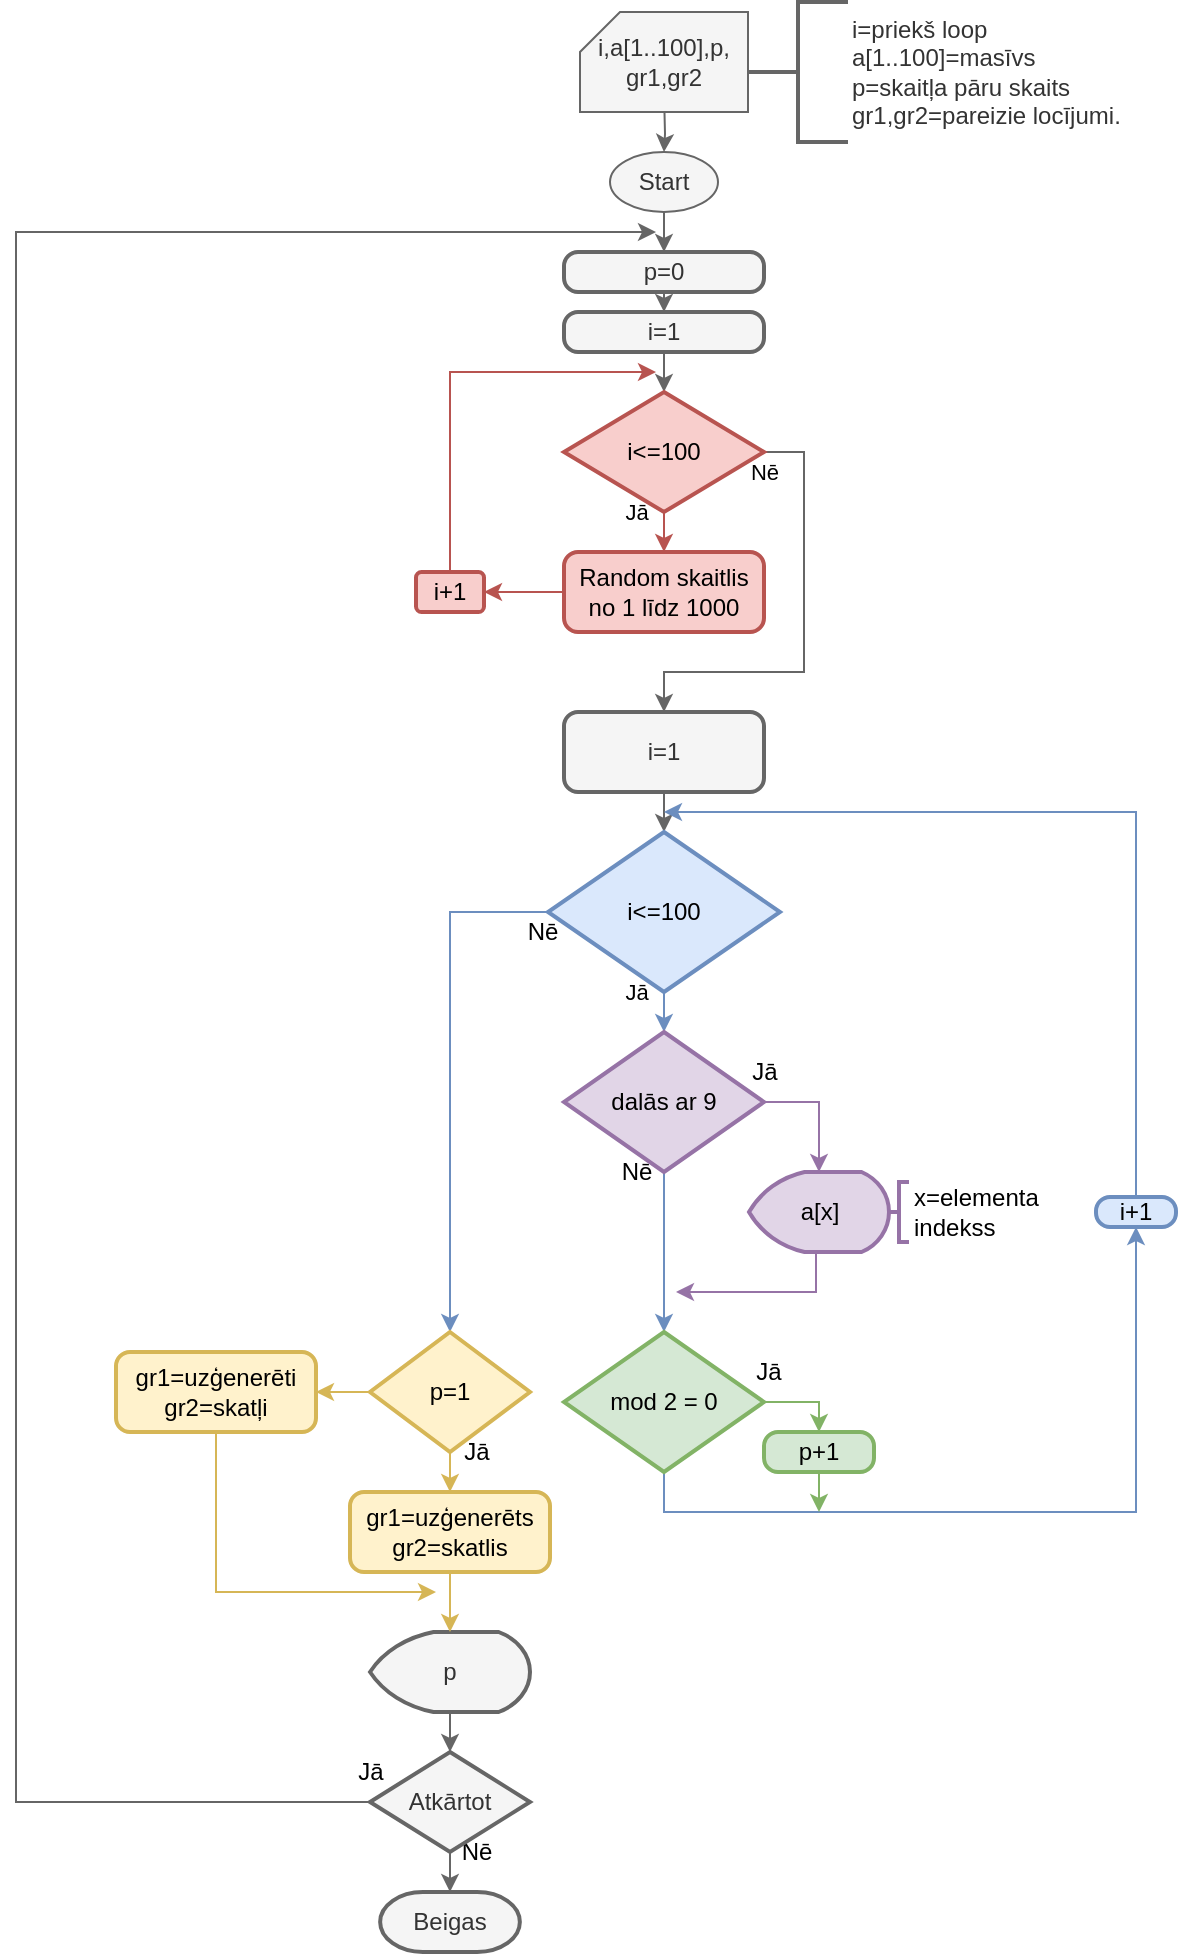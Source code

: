 <mxfile version="15.7.3" type="device"><diagram id="Ixmnte8vQeDEzmPljLi_" name="Page-1"><mxGraphModel dx="1422" dy="865" grid="1" gridSize="10" guides="1" tooltips="1" connect="1" arrows="1" fold="1" page="1" pageScale="1" pageWidth="827" pageHeight="1169" math="0" shadow="0"><root><mxCell id="0"/><mxCell id="1" parent="0"/><mxCell id="E4Lg85c6pT0a49H3SR8K-4" value="" style="edgeStyle=orthogonalEdgeStyle;rounded=0;orthogonalLoop=1;jettySize=auto;html=1;fillColor=#f5f5f5;strokeColor=#666666;" parent="1" target="E4Lg85c6pT0a49H3SR8K-3" edge="1"><mxGeometry relative="1" as="geometry"><mxPoint x="414" y="60" as="sourcePoint"/></mxGeometry></mxCell><mxCell id="E4Lg85c6pT0a49H3SR8K-1" value="i,a[1..100],p,&lt;br&gt;gr1,gr2" style="verticalLabelPosition=middle;verticalAlign=middle;html=1;shape=card;whiteSpace=wrap;size=20;arcSize=12;labelPosition=center;align=center;fillColor=#f5f5f5;fontColor=#333333;strokeColor=#666666;" parent="1" vertex="1"><mxGeometry x="372" y="20" width="84" height="50" as="geometry"/></mxCell><mxCell id="E4Lg85c6pT0a49H3SR8K-2" value="i=priekš loop&lt;br&gt;a[1..100]=masīvs&lt;br&gt;p=skaitļa pāru skaits&lt;br&gt;gr1,gr2=pareizie locījumi." style="strokeWidth=2;html=1;shape=mxgraph.flowchart.annotation_2;align=left;labelPosition=right;pointerEvents=1;fillColor=#f5f5f5;fontColor=#333333;strokeColor=#666666;" parent="1" vertex="1"><mxGeometry x="456" y="15" width="50" height="70" as="geometry"/></mxCell><mxCell id="E4Lg85c6pT0a49H3SR8K-9" style="edgeStyle=orthogonalEdgeStyle;rounded=0;orthogonalLoop=1;jettySize=auto;html=1;exitX=0.5;exitY=1;exitDx=0;exitDy=0;entryX=0.5;entryY=0;entryDx=0;entryDy=0;fillColor=#f5f5f5;strokeColor=#666666;" parent="1" source="E4Lg85c6pT0a49H3SR8K-3" target="E4Lg85c6pT0a49H3SR8K-7" edge="1"><mxGeometry relative="1" as="geometry"/></mxCell><mxCell id="E4Lg85c6pT0a49H3SR8K-3" value="Start" style="ellipse;whiteSpace=wrap;html=1;arcSize=12;fillColor=#f5f5f5;fontColor=#333333;strokeColor=#666666;" parent="1" vertex="1"><mxGeometry x="387" y="90" width="54" height="30" as="geometry"/></mxCell><mxCell id="E4Lg85c6pT0a49H3SR8K-10" style="edgeStyle=orthogonalEdgeStyle;rounded=0;orthogonalLoop=1;jettySize=auto;html=1;exitX=0.5;exitY=1;exitDx=0;exitDy=0;entryX=0.5;entryY=0;entryDx=0;entryDy=0;fillColor=#f5f5f5;strokeColor=#666666;" parent="1" source="E4Lg85c6pT0a49H3SR8K-7" target="E4Lg85c6pT0a49H3SR8K-8" edge="1"><mxGeometry relative="1" as="geometry"/></mxCell><mxCell id="E4Lg85c6pT0a49H3SR8K-7" value="p=0" style="rounded=1;whiteSpace=wrap;html=1;absoluteArcSize=1;arcSize=14;strokeWidth=2;fillColor=#f5f5f5;fontColor=#333333;strokeColor=#666666;" parent="1" vertex="1"><mxGeometry x="364" y="140" width="100" height="20" as="geometry"/></mxCell><mxCell id="E4Lg85c6pT0a49H3SR8K-13" style="edgeStyle=orthogonalEdgeStyle;rounded=0;orthogonalLoop=1;jettySize=auto;html=1;exitX=0.5;exitY=1;exitDx=0;exitDy=0;entryX=0.5;entryY=0;entryDx=0;entryDy=0;entryPerimeter=0;fillColor=#f5f5f5;strokeColor=#666666;" parent="1" source="E4Lg85c6pT0a49H3SR8K-8" target="E4Lg85c6pT0a49H3SR8K-12" edge="1"><mxGeometry relative="1" as="geometry"/></mxCell><mxCell id="E4Lg85c6pT0a49H3SR8K-8" value="i=1" style="rounded=1;whiteSpace=wrap;html=1;absoluteArcSize=1;arcSize=14;strokeWidth=2;fillColor=#f5f5f5;fontColor=#333333;strokeColor=#666666;" parent="1" vertex="1"><mxGeometry x="364" y="170" width="100" height="20" as="geometry"/></mxCell><mxCell id="E4Lg85c6pT0a49H3SR8K-16" value="Jā" style="edgeStyle=orthogonalEdgeStyle;rounded=0;orthogonalLoop=1;jettySize=auto;html=1;exitX=0.5;exitY=1;exitDx=0;exitDy=0;exitPerimeter=0;entryX=0.5;entryY=0;entryDx=0;entryDy=0;fillColor=#f8cecc;strokeColor=#b85450;" parent="1" source="E4Lg85c6pT0a49H3SR8K-12" target="E4Lg85c6pT0a49H3SR8K-15" edge="1"><mxGeometry x="-1" y="-14" relative="1" as="geometry"><mxPoint as="offset"/></mxGeometry></mxCell><mxCell id="TVAcGJ9Fu3a8WErjicZZ-6" value="Nē" style="edgeStyle=orthogonalEdgeStyle;rounded=0;orthogonalLoop=1;jettySize=auto;html=1;exitX=1;exitY=0.5;exitDx=0;exitDy=0;exitPerimeter=0;entryX=0.5;entryY=0;entryDx=0;entryDy=0;fillColor=#f5f5f5;strokeColor=#666666;" edge="1" parent="1" source="E4Lg85c6pT0a49H3SR8K-12" target="TVAcGJ9Fu3a8WErjicZZ-5"><mxGeometry x="-1" y="-10" relative="1" as="geometry"><Array as="points"><mxPoint x="484" y="240"/><mxPoint x="484" y="350"/><mxPoint x="414" y="350"/></Array><mxPoint as="offset"/></mxGeometry></mxCell><mxCell id="E4Lg85c6pT0a49H3SR8K-12" value="i&amp;lt;=100" style="strokeWidth=2;html=1;shape=mxgraph.flowchart.decision;whiteSpace=wrap;fillColor=#f8cecc;strokeColor=#b85450;" parent="1" vertex="1"><mxGeometry x="364" y="210" width="100" height="60" as="geometry"/></mxCell><mxCell id="TVAcGJ9Fu3a8WErjicZZ-2" value="" style="edgeStyle=orthogonalEdgeStyle;rounded=0;orthogonalLoop=1;jettySize=auto;html=1;fillColor=#f8cecc;strokeColor=#b85450;" edge="1" parent="1" source="E4Lg85c6pT0a49H3SR8K-15" target="TVAcGJ9Fu3a8WErjicZZ-1"><mxGeometry relative="1" as="geometry"/></mxCell><mxCell id="E4Lg85c6pT0a49H3SR8K-15" value="Random skaitlis no 1 līdz 1000" style="rounded=1;whiteSpace=wrap;html=1;absoluteArcSize=1;arcSize=14;strokeWidth=2;fillColor=#f8cecc;strokeColor=#b85450;" parent="1" vertex="1"><mxGeometry x="364" y="290" width="100" height="40" as="geometry"/></mxCell><mxCell id="TVAcGJ9Fu3a8WErjicZZ-3" style="edgeStyle=orthogonalEdgeStyle;rounded=0;orthogonalLoop=1;jettySize=auto;html=1;exitX=0.5;exitY=0;exitDx=0;exitDy=0;fillColor=#f8cecc;strokeColor=#b85450;" edge="1" parent="1" source="TVAcGJ9Fu3a8WErjicZZ-1"><mxGeometry relative="1" as="geometry"><mxPoint x="410" y="200" as="targetPoint"/><Array as="points"><mxPoint x="307" y="200"/></Array></mxGeometry></mxCell><mxCell id="TVAcGJ9Fu3a8WErjicZZ-1" value="i+1" style="whiteSpace=wrap;html=1;rounded=1;strokeWidth=2;arcSize=14;fillColor=#f8cecc;strokeColor=#b85450;" vertex="1" parent="1"><mxGeometry x="290" y="300" width="34" height="20" as="geometry"/></mxCell><mxCell id="TVAcGJ9Fu3a8WErjicZZ-8" style="edgeStyle=orthogonalEdgeStyle;rounded=0;orthogonalLoop=1;jettySize=auto;html=1;exitX=0.5;exitY=1;exitDx=0;exitDy=0;entryX=0.5;entryY=0;entryDx=0;entryDy=0;entryPerimeter=0;fillColor=#f5f5f5;strokeColor=#666666;" edge="1" parent="1" source="TVAcGJ9Fu3a8WErjicZZ-5" target="TVAcGJ9Fu3a8WErjicZZ-7"><mxGeometry relative="1" as="geometry"/></mxCell><mxCell id="TVAcGJ9Fu3a8WErjicZZ-5" value="i=1" style="rounded=1;whiteSpace=wrap;html=1;absoluteArcSize=1;arcSize=14;strokeWidth=2;fillColor=#f5f5f5;fontColor=#333333;strokeColor=#666666;" vertex="1" parent="1"><mxGeometry x="364" y="370" width="100" height="40" as="geometry"/></mxCell><mxCell id="TVAcGJ9Fu3a8WErjicZZ-10" value="Jā" style="edgeStyle=orthogonalEdgeStyle;rounded=0;orthogonalLoop=1;jettySize=auto;html=1;exitX=0.5;exitY=1;exitDx=0;exitDy=0;exitPerimeter=0;entryX=0.5;entryY=0;entryDx=0;entryDy=0;entryPerimeter=0;fillColor=#dae8fc;strokeColor=#6c8ebf;" edge="1" parent="1" source="TVAcGJ9Fu3a8WErjicZZ-7" target="TVAcGJ9Fu3a8WErjicZZ-9"><mxGeometry x="-1" y="-14" relative="1" as="geometry"><mxPoint as="offset"/></mxGeometry></mxCell><mxCell id="TVAcGJ9Fu3a8WErjicZZ-25" value="Nē" style="edgeStyle=orthogonalEdgeStyle;rounded=0;orthogonalLoop=1;jettySize=auto;html=1;exitX=0;exitY=0.5;exitDx=0;exitDy=0;exitPerimeter=0;fontSize=12;fillColor=#dae8fc;strokeColor=#6c8ebf;entryX=0.5;entryY=0;entryDx=0;entryDy=0;" edge="1" parent="1" source="TVAcGJ9Fu3a8WErjicZZ-7" target="TVAcGJ9Fu3a8WErjicZZ-36"><mxGeometry x="-0.978" y="10" relative="1" as="geometry"><mxPoint x="307" y="670" as="targetPoint"/><Array as="points"><mxPoint x="307" y="470"/></Array><mxPoint as="offset"/></mxGeometry></mxCell><mxCell id="TVAcGJ9Fu3a8WErjicZZ-7" value="&lt;font style=&quot;font-size: 12px&quot;&gt;i&amp;lt;=100&lt;/font&gt;" style="strokeWidth=2;html=1;shape=mxgraph.flowchart.decision;whiteSpace=wrap;fillColor=#dae8fc;strokeColor=#6c8ebf;" vertex="1" parent="1"><mxGeometry x="356" y="430" width="116" height="80" as="geometry"/></mxCell><mxCell id="TVAcGJ9Fu3a8WErjicZZ-14" value="Nē" style="edgeStyle=orthogonalEdgeStyle;rounded=0;orthogonalLoop=1;jettySize=auto;html=1;fontSize=12;fillColor=#dae8fc;strokeColor=#6c8ebf;" edge="1" parent="1" source="TVAcGJ9Fu3a8WErjicZZ-9" target="TVAcGJ9Fu3a8WErjicZZ-13"><mxGeometry x="-1" y="-14" relative="1" as="geometry"><mxPoint as="offset"/></mxGeometry></mxCell><mxCell id="TVAcGJ9Fu3a8WErjicZZ-21" value="Jā" style="edgeStyle=orthogonalEdgeStyle;rounded=0;orthogonalLoop=1;jettySize=auto;html=1;exitX=1;exitY=0.5;exitDx=0;exitDy=0;exitPerimeter=0;entryX=0.5;entryY=0;entryDx=0;entryDy=0;entryPerimeter=0;fontSize=12;fillColor=#e1d5e7;strokeColor=#9673a6;" edge="1" parent="1" source="TVAcGJ9Fu3a8WErjicZZ-9" target="TVAcGJ9Fu3a8WErjicZZ-16"><mxGeometry x="-1" y="15" relative="1" as="geometry"><mxPoint as="offset"/></mxGeometry></mxCell><mxCell id="TVAcGJ9Fu3a8WErjicZZ-9" value="dalās ar 9" style="strokeWidth=2;html=1;shape=mxgraph.flowchart.decision;whiteSpace=wrap;fillColor=#e1d5e7;strokeColor=#9673a6;" vertex="1" parent="1"><mxGeometry x="364" y="530" width="100" height="70" as="geometry"/></mxCell><mxCell id="TVAcGJ9Fu3a8WErjicZZ-20" value="Jā" style="edgeStyle=orthogonalEdgeStyle;rounded=0;orthogonalLoop=1;jettySize=auto;html=1;exitX=1;exitY=0.5;exitDx=0;exitDy=0;exitPerimeter=0;entryX=0.5;entryY=0;entryDx=0;entryDy=0;fontSize=12;fillColor=#d5e8d4;strokeColor=#82b366;" edge="1" parent="1" source="TVAcGJ9Fu3a8WErjicZZ-13" target="TVAcGJ9Fu3a8WErjicZZ-19"><mxGeometry x="-0.901" y="15" relative="1" as="geometry"><mxPoint as="offset"/></mxGeometry></mxCell><mxCell id="TVAcGJ9Fu3a8WErjicZZ-23" style="edgeStyle=orthogonalEdgeStyle;rounded=0;orthogonalLoop=1;jettySize=auto;html=1;fontSize=12;fillColor=#dae8fc;strokeColor=#6c8ebf;exitX=0.5;exitY=0;exitDx=0;exitDy=0;" edge="1" parent="1" source="TVAcGJ9Fu3a8WErjicZZ-27"><mxGeometry relative="1" as="geometry"><mxPoint x="414" y="420" as="targetPoint"/><mxPoint x="670" y="590" as="sourcePoint"/><Array as="points"><mxPoint x="650" y="420"/></Array></mxGeometry></mxCell><mxCell id="TVAcGJ9Fu3a8WErjicZZ-37" value="" style="edgeStyle=orthogonalEdgeStyle;rounded=0;orthogonalLoop=1;jettySize=auto;html=1;fontSize=12;fillColor=#dae8fc;strokeColor=#6c8ebf;entryX=0.5;entryY=1;entryDx=0;entryDy=0;" edge="1" parent="1" source="TVAcGJ9Fu3a8WErjicZZ-13" target="TVAcGJ9Fu3a8WErjicZZ-27"><mxGeometry relative="1" as="geometry"><Array as="points"><mxPoint x="414" y="770"/><mxPoint x="650" y="770"/></Array></mxGeometry></mxCell><mxCell id="TVAcGJ9Fu3a8WErjicZZ-13" value="mod 2 = 0" style="strokeWidth=2;html=1;shape=mxgraph.flowchart.decision;whiteSpace=wrap;fillColor=#d5e8d4;strokeColor=#82b366;" vertex="1" parent="1"><mxGeometry x="364" y="680" width="100" height="70" as="geometry"/></mxCell><mxCell id="TVAcGJ9Fu3a8WErjicZZ-22" style="edgeStyle=orthogonalEdgeStyle;rounded=0;orthogonalLoop=1;jettySize=auto;html=1;exitX=0.5;exitY=1;exitDx=0;exitDy=0;exitPerimeter=0;fontSize=12;fillColor=#e1d5e7;strokeColor=#9673a6;" edge="1" parent="1" source="TVAcGJ9Fu3a8WErjicZZ-16"><mxGeometry relative="1" as="geometry"><mxPoint x="420" y="660" as="targetPoint"/><Array as="points"><mxPoint x="490" y="640"/><mxPoint x="490" y="660"/></Array></mxGeometry></mxCell><mxCell id="TVAcGJ9Fu3a8WErjicZZ-16" value="a[x]" style="strokeWidth=2;html=1;shape=mxgraph.flowchart.display;whiteSpace=wrap;fontSize=12;fillColor=#e1d5e7;strokeColor=#9673a6;" vertex="1" parent="1"><mxGeometry x="456.5" y="600" width="70" height="40" as="geometry"/></mxCell><mxCell id="TVAcGJ9Fu3a8WErjicZZ-24" style="edgeStyle=orthogonalEdgeStyle;rounded=0;orthogonalLoop=1;jettySize=auto;html=1;exitX=0.5;exitY=1;exitDx=0;exitDy=0;fontSize=12;fillColor=#d5e8d4;strokeColor=#82b366;" edge="1" parent="1" source="TVAcGJ9Fu3a8WErjicZZ-19"><mxGeometry relative="1" as="geometry"><mxPoint x="492" y="770" as="targetPoint"/><Array as="points"><mxPoint x="492" y="770"/></Array></mxGeometry></mxCell><mxCell id="TVAcGJ9Fu3a8WErjicZZ-19" value="p+1" style="rounded=1;whiteSpace=wrap;html=1;absoluteArcSize=1;arcSize=14;strokeWidth=2;fillColor=#d5e8d4;strokeColor=#82b366;" vertex="1" parent="1"><mxGeometry x="464" y="730" width="55" height="20" as="geometry"/></mxCell><mxCell id="TVAcGJ9Fu3a8WErjicZZ-27" value="i+1" style="rounded=1;whiteSpace=wrap;html=1;absoluteArcSize=1;arcSize=14;strokeWidth=2;fillColor=#dae8fc;strokeColor=#6c8ebf;" vertex="1" parent="1"><mxGeometry x="630" y="612.5" width="40" height="15" as="geometry"/></mxCell><mxCell id="TVAcGJ9Fu3a8WErjicZZ-29" value="&lt;font style=&quot;font-size: 12px&quot;&gt;x=elementa&lt;br&gt;indekss&lt;/font&gt;" style="strokeWidth=2;html=1;shape=mxgraph.flowchart.annotation_2;align=left;labelPosition=right;pointerEvents=1;fontSize=12;fillColor=#e1d5e7;strokeColor=#9673a6;" vertex="1" parent="1"><mxGeometry x="526.5" y="605" width="10" height="30" as="geometry"/></mxCell><mxCell id="TVAcGJ9Fu3a8WErjicZZ-32" value="" style="edgeStyle=orthogonalEdgeStyle;rounded=0;orthogonalLoop=1;jettySize=auto;html=1;fontSize=12;fillColor=#f5f5f5;strokeColor=#666666;" edge="1" parent="1" source="TVAcGJ9Fu3a8WErjicZZ-30" target="TVAcGJ9Fu3a8WErjicZZ-31"><mxGeometry relative="1" as="geometry"/></mxCell><mxCell id="TVAcGJ9Fu3a8WErjicZZ-30" value="p" style="strokeWidth=2;html=1;shape=mxgraph.flowchart.display;whiteSpace=wrap;fontSize=12;fillColor=#f5f5f5;fontColor=#333333;strokeColor=#666666;" vertex="1" parent="1"><mxGeometry x="267" y="830" width="80" height="40" as="geometry"/></mxCell><mxCell id="TVAcGJ9Fu3a8WErjicZZ-33" value="Nē" style="edgeStyle=orthogonalEdgeStyle;rounded=0;orthogonalLoop=1;jettySize=auto;html=1;exitX=0.5;exitY=1;exitDx=0;exitDy=0;fontSize=12;entryX=0.5;entryY=0;entryDx=0;entryDy=0;entryPerimeter=0;fillColor=#f5f5f5;strokeColor=#666666;" edge="1" parent="1" source="TVAcGJ9Fu3a8WErjicZZ-31" target="TVAcGJ9Fu3a8WErjicZZ-34"><mxGeometry x="-1" y="13" relative="1" as="geometry"><mxPoint x="307.143" y="960" as="targetPoint"/><mxPoint as="offset"/></mxGeometry></mxCell><mxCell id="TVAcGJ9Fu3a8WErjicZZ-35" value="Jā" style="edgeStyle=orthogonalEdgeStyle;rounded=0;orthogonalLoop=1;jettySize=auto;html=1;exitX=0;exitY=0.5;exitDx=0;exitDy=0;fontSize=12;fillColor=#f5f5f5;strokeColor=#666666;" edge="1" parent="1" source="TVAcGJ9Fu3a8WErjicZZ-31"><mxGeometry x="-1" y="-15" relative="1" as="geometry"><mxPoint x="410" y="130" as="targetPoint"/><Array as="points"><mxPoint x="90" y="915"/><mxPoint x="90" y="130"/></Array><mxPoint as="offset"/></mxGeometry></mxCell><mxCell id="TVAcGJ9Fu3a8WErjicZZ-31" value="Atkārtot" style="rhombus;whiteSpace=wrap;html=1;strokeWidth=2;fillColor=#f5f5f5;fontColor=#333333;strokeColor=#666666;" vertex="1" parent="1"><mxGeometry x="267" y="890" width="80" height="50" as="geometry"/></mxCell><mxCell id="TVAcGJ9Fu3a8WErjicZZ-34" value="Beigas" style="strokeWidth=2;html=1;shape=mxgraph.flowchart.terminator;whiteSpace=wrap;fontSize=12;fillColor=#f5f5f5;fontColor=#333333;strokeColor=#666666;" vertex="1" parent="1"><mxGeometry x="272.07" y="960" width="69.86" height="30" as="geometry"/></mxCell><mxCell id="TVAcGJ9Fu3a8WErjicZZ-39" value="Jā" style="edgeStyle=orthogonalEdgeStyle;rounded=0;orthogonalLoop=1;jettySize=auto;html=1;exitX=0.5;exitY=1;exitDx=0;exitDy=0;entryX=0.5;entryY=0;entryDx=0;entryDy=0;fontSize=12;fillColor=#fff2cc;strokeColor=#d6b656;" edge="1" parent="1" source="TVAcGJ9Fu3a8WErjicZZ-36" target="TVAcGJ9Fu3a8WErjicZZ-38"><mxGeometry x="-1" y="13" relative="1" as="geometry"><mxPoint as="offset"/></mxGeometry></mxCell><mxCell id="TVAcGJ9Fu3a8WErjicZZ-43" style="edgeStyle=orthogonalEdgeStyle;rounded=0;orthogonalLoop=1;jettySize=auto;html=1;exitX=0;exitY=0.5;exitDx=0;exitDy=0;fontSize=12;fillColor=#fff2cc;strokeColor=#d6b656;" edge="1" parent="1" source="TVAcGJ9Fu3a8WErjicZZ-36" target="TVAcGJ9Fu3a8WErjicZZ-42"><mxGeometry relative="1" as="geometry"/></mxCell><mxCell id="TVAcGJ9Fu3a8WErjicZZ-36" value="p=1" style="rhombus;whiteSpace=wrap;html=1;strokeColor=#d6b656;strokeWidth=2;fillColor=#fff2cc;" vertex="1" parent="1"><mxGeometry x="267" y="680" width="80" height="60" as="geometry"/></mxCell><mxCell id="TVAcGJ9Fu3a8WErjicZZ-40" style="edgeStyle=orthogonalEdgeStyle;rounded=0;orthogonalLoop=1;jettySize=auto;html=1;exitX=0.5;exitY=1;exitDx=0;exitDy=0;entryX=0.5;entryY=0;entryDx=0;entryDy=0;entryPerimeter=0;fontSize=12;fillColor=#fff2cc;strokeColor=#d6b656;" edge="1" parent="1" source="TVAcGJ9Fu3a8WErjicZZ-38" target="TVAcGJ9Fu3a8WErjicZZ-30"><mxGeometry relative="1" as="geometry"/></mxCell><mxCell id="TVAcGJ9Fu3a8WErjicZZ-38" value="gr1=uzģenerēts&lt;br&gt;gr2=skatlis" style="rounded=1;whiteSpace=wrap;html=1;absoluteArcSize=1;arcSize=14;strokeWidth=2;fillColor=#fff2cc;strokeColor=#d6b656;" vertex="1" parent="1"><mxGeometry x="257" y="760" width="100" height="40" as="geometry"/></mxCell><mxCell id="TVAcGJ9Fu3a8WErjicZZ-44" style="edgeStyle=orthogonalEdgeStyle;rounded=0;orthogonalLoop=1;jettySize=auto;html=1;exitX=0.5;exitY=1;exitDx=0;exitDy=0;fontSize=12;fillColor=#fff2cc;strokeColor=#d6b656;" edge="1" parent="1" source="TVAcGJ9Fu3a8WErjicZZ-42"><mxGeometry relative="1" as="geometry"><mxPoint x="300" y="810" as="targetPoint"/><Array as="points"><mxPoint x="190" y="810"/><mxPoint x="300" y="810"/></Array></mxGeometry></mxCell><mxCell id="TVAcGJ9Fu3a8WErjicZZ-42" value="gr1=uzģenerēti&lt;br&gt;gr2=skatļi" style="rounded=1;whiteSpace=wrap;html=1;absoluteArcSize=1;arcSize=14;strokeWidth=2;fillColor=#fff2cc;strokeColor=#d6b656;" vertex="1" parent="1"><mxGeometry x="140" y="690" width="100" height="40" as="geometry"/></mxCell></root></mxGraphModel></diagram></mxfile>